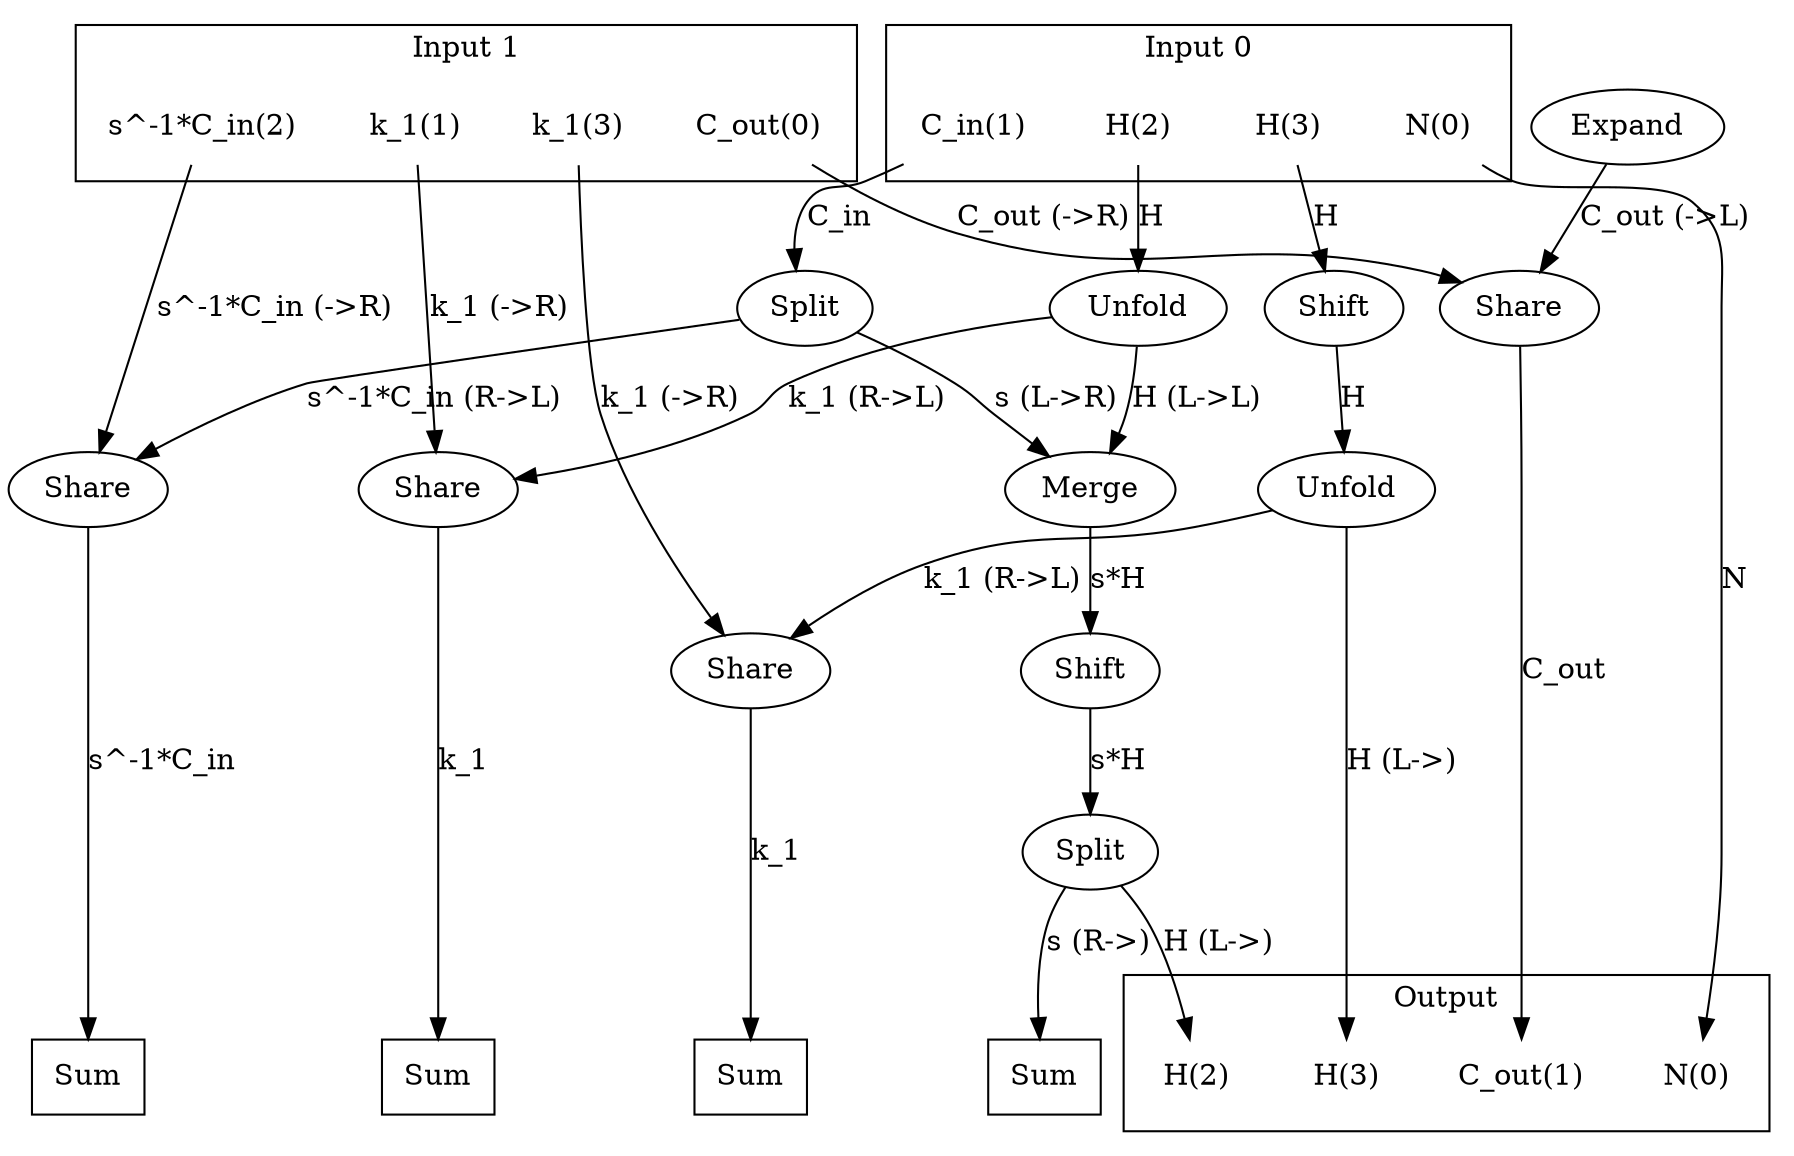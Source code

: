 digraph kernel_generated {
newrank = true;
op_0x5572e409cb00 [label="Share"];
op_0x5572e409cb50 [label="Share"];
op_0x5572e409cbf0 [label="Share"];
op_0x5572e409cc40 [label="Share"];
op_0x5572e409cfd8 [label="Expand"];
op_0x5572e409eba0 [label="Shift"];
op_0x5572e409ec30 [label="Shift"];
op_0x5572e409f2a0 [label="Split"];
op_0x5572e40a50b0 [label="Merge"];
op_0x5572e40a9d10 [label="Split"];
op_0x5572e40b1dc0 [label="Unfold"];
op_0x5572e40b1e00 [label="Unfold"];
reduce_0x7f44f8004ce8 [label="Sum", shape=box];
reduce_0x7f44f8003a98 [label="Sum", shape=box];
reduce_0x7f44f8003ab0 [label="Sum", shape=box];
reduce_0x7f44f8007440 [label="Sum", shape=box];
subgraph cluster_out {
label = "Output";
out_0 [label="N(0)", shape=none];
out_1 [label="C_out(1)", shape=none];
out_2 [label="H(2)", shape=none];
out_3 [label="H(3)", shape=none];
}
{ rank = same;
reduce_0x7f44f8004ce8;
reduce_0x7f44f8003a98;
reduce_0x7f44f8003ab0;
reduce_0x7f44f8007440;
out_0;
out_1;
out_2;
out_3;
}
subgraph cluster_in_0 {
label = "Input 0";
in_0_0 [label="N(0)", shape=none];
in_0_1 [label="C_in(1)", shape=none];
in_0_2 [label="H(2)", shape=none];
in_0_3 [label="H(3)", shape=none];
}
subgraph cluster_in_1 {
label = "Input 1";
in_1_0 [label="C_out(0)", shape=none];
in_1_1 [label="k_1(1)", shape=none];
in_1_2 [label="s^-1*C_in(2)", shape=none];
in_1_3 [label="k_1(3)", shape=none];
}
{ rank = same;
in_0_0;
in_0_1;
in_0_2;
in_0_3;
in_1_0;
in_1_1;
in_1_2;
in_1_3;
}
in_0_0 -> out_0 [label="N"];
in_0_1 -> op_0x5572e40a9d10 [label="C_in"];
in_0_2 -> op_0x5572e40b1dc0 [label="H"];
in_0_3 -> op_0x5572e409ec30 [label="H"];
in_1_0 -> op_0x5572e409cb00 [label="C_out (->R)"];
in_1_1 -> op_0x5572e409cbf0 [label="k_1 (->R)"];
in_1_2 -> op_0x5572e409cb50 [label="s^-1*C_in (->R)"];
in_1_3 -> op_0x5572e409cc40 [label="k_1 (->R)"];
op_0x5572e409cb00 -> out_1 [label="C_out"];
op_0x5572e409f2a0 -> out_2 [label="H (L->)"];
op_0x5572e40b1e00 -> out_3 [label="H (L->)"];
op_0x5572e409cfd8 -> op_0x5572e409cb00 [label="C_out (->L)"];
op_0x5572e40a9d10 -> op_0x5572e409cb50 [label="s^-1*C_in (R->L)"];
op_0x5572e40b1dc0 -> op_0x5572e409cbf0 [label="k_1 (R->L)"];
op_0x5572e40b1e00 -> op_0x5572e409cc40 [label="k_1 (R->L)"];
op_0x5572e40a50b0 -> op_0x5572e409eba0 [label="s*H"];
op_0x5572e409eba0 -> op_0x5572e409f2a0 [label="s*H"];
op_0x5572e40b1dc0 -> op_0x5572e40a50b0 [label="H (L->L)"];
op_0x5572e40a9d10 -> op_0x5572e40a50b0 [label="s (L->R)"];
op_0x5572e409ec30 -> op_0x5572e40b1e00 [label="H"];
op_0x5572e409cbf0 -> reduce_0x7f44f8003a98 [label="k_1"];
op_0x5572e409cc40 -> reduce_0x7f44f8003ab0 [label="k_1"];
op_0x5572e409f2a0 -> reduce_0x7f44f8004ce8 [label="s (R->)"];
op_0x5572e409cb50 -> reduce_0x7f44f8007440 [label="s^-1*C_in"];
}
